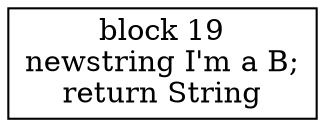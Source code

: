 digraph "B.toString():String" {
size = "11,7.5";
codeblock_19 [ shape = box, label = "block 19\nnewstring I'm a B;\nreturn String"];
}
